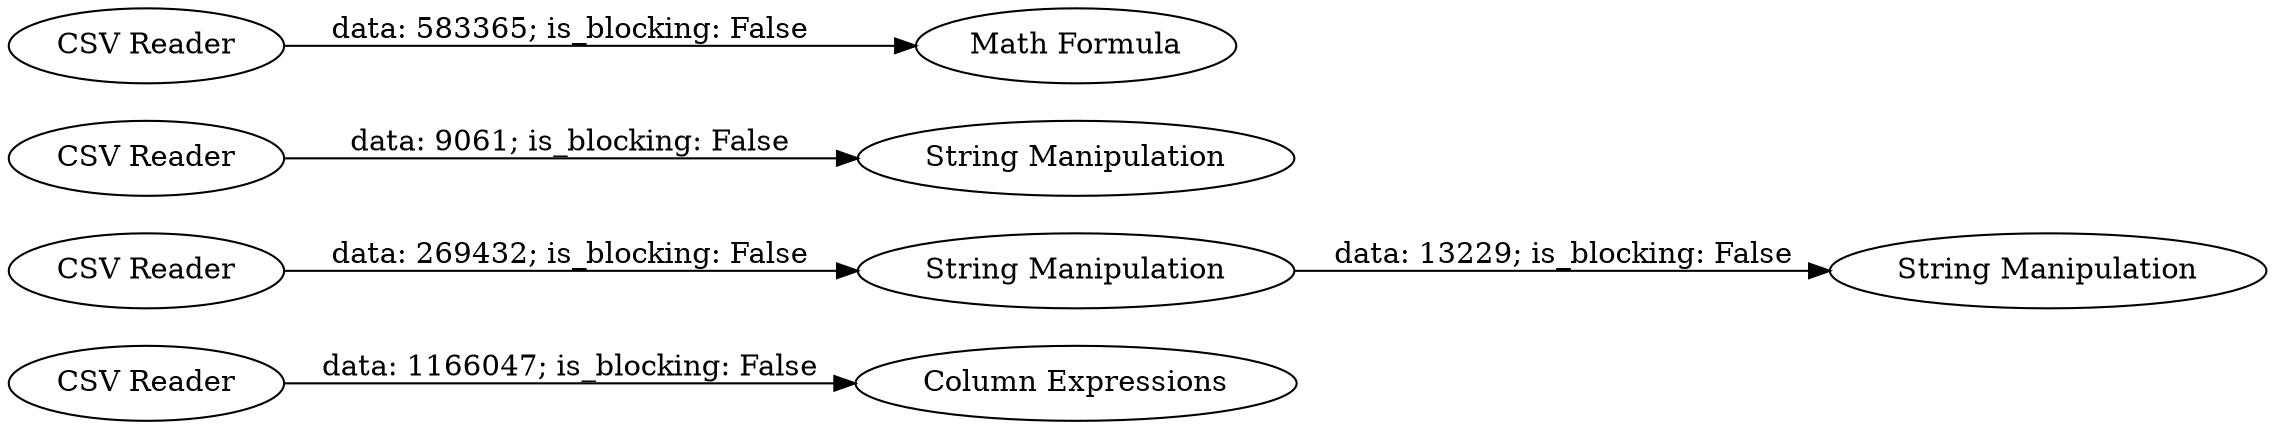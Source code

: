 digraph {
	"-3364379923186769765_4" [label="CSV Reader"]
	"-3364379923186769765_1" [label="CSV Reader"]
	"-3364379923186769765_6" [label="String Manipulation"]
	"-3364379923186769765_9" [label="Column Expressions"]
	"-3364379923186769765_2" [label="CSV Reader"]
	"-3364379923186769765_7" [label="Math Formula"]
	"-3364379923186769765_5" [label="String Manipulation"]
	"-3364379923186769765_3" [label="CSV Reader"]
	"-3364379923186769765_8" [label="String Manipulation"]
	"-3364379923186769765_3" -> "-3364379923186769765_7" [label="data: 583365; is_blocking: False"]
	"-3364379923186769765_2" -> "-3364379923186769765_8" [label="data: 9061; is_blocking: False"]
	"-3364379923186769765_5" -> "-3364379923186769765_6" [label="data: 13229; is_blocking: False"]
	"-3364379923186769765_4" -> "-3364379923186769765_9" [label="data: 1166047; is_blocking: False"]
	"-3364379923186769765_1" -> "-3364379923186769765_5" [label="data: 269432; is_blocking: False"]
	rankdir=LR
}
